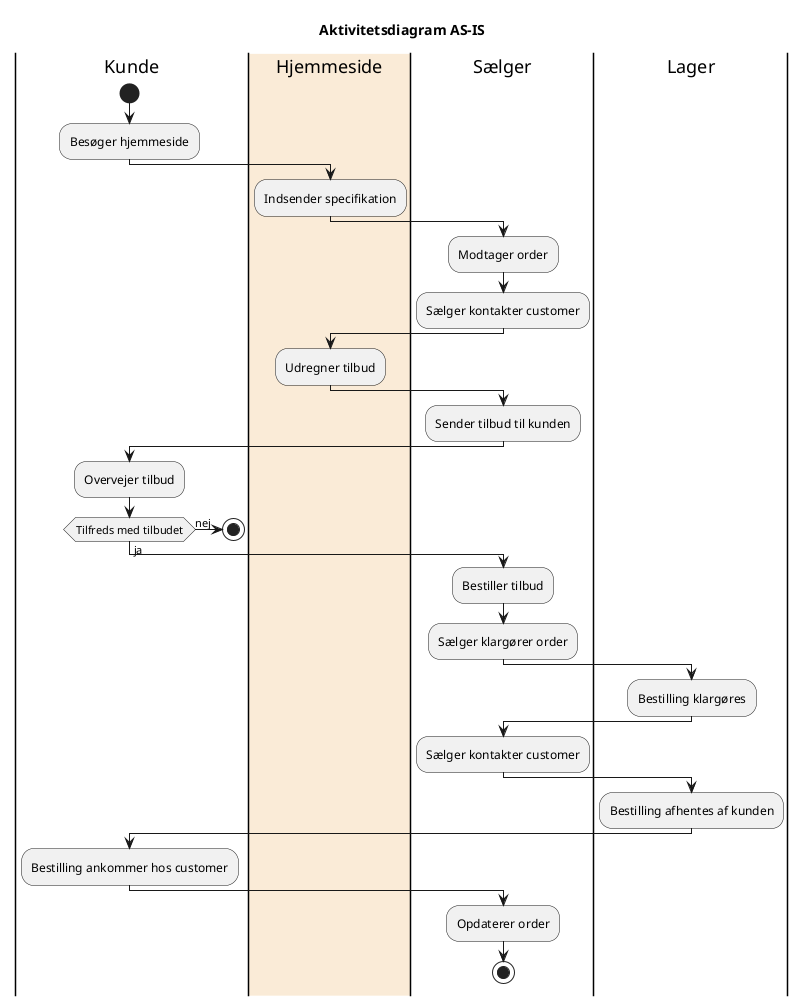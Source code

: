 @startuml
Title Aktivitetsdiagram AS-IS


|Kunde|
start
:Besøger hjemmeside;

|#AntiqueWhite|Hjemmeside|
:Indsender specifikation;

|Sælger|
:Modtager order;
:Sælger kontakter customer;

|#AntiqueWhite|Hjemmeside|
:Udregner tilbud;

|Sælger|
:Sender tilbud til kunden;

|Kunde|
:Overvejer tilbud;
    if (Tilfreds med tilbudet) equals (nej) then
    stop

    else (ja)
    |Sælger|
    :Bestiller tilbud;
    :Sælger klargører order;

    |Lager|
    :Bestilling klargøres;

    |Sælger|
    :Sælger kontakter customer;

    |Lager|
    :Bestilling afhentes af kunden;

    |Kunde|
    :Bestilling ankommer hos customer;

    |Sælger|
    :Opdaterer order;
    stop



@enduml